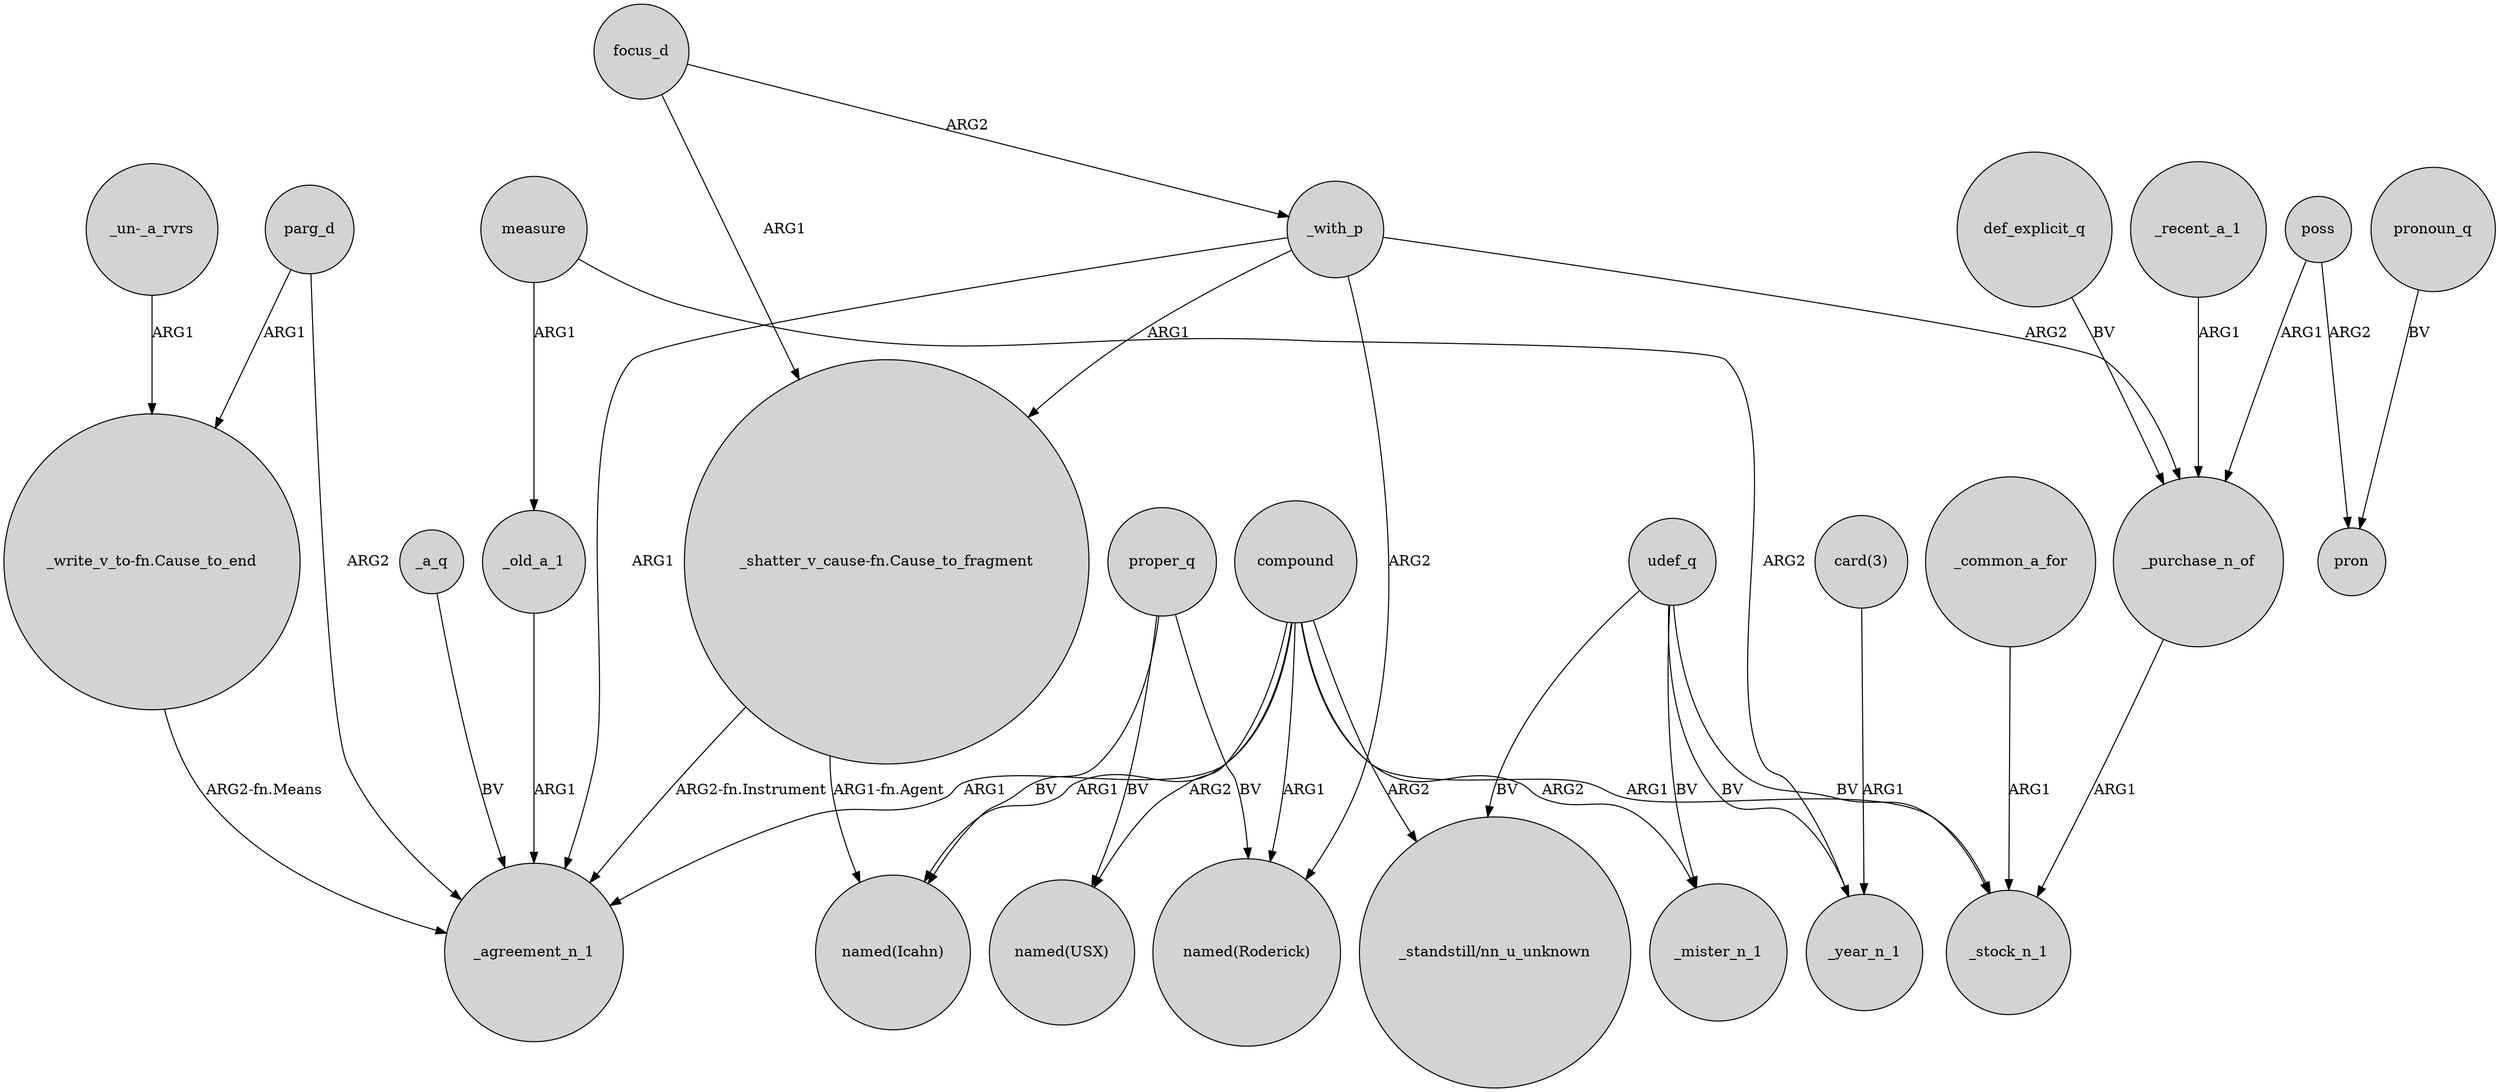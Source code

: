 digraph {
	node [shape=circle style=filled]
	"_shatter_v_cause-fn.Cause_to_fragment" -> _agreement_n_1 [label="ARG2-fn.Instrument"]
	compound -> "named(Icahn)" [label=ARG1]
	compound -> _mister_n_1 [label=ARG2]
	focus_d -> "_shatter_v_cause-fn.Cause_to_fragment" [label=ARG1]
	_common_a_for -> _stock_n_1 [label=ARG1]
	focus_d -> _with_p [label=ARG2]
	parg_d -> _agreement_n_1 [label=ARG2]
	_with_p -> "named(Roderick)" [label=ARG2]
	poss -> _purchase_n_of [label=ARG1]
	_purchase_n_of -> _stock_n_1 [label=ARG1]
	_with_p -> "_shatter_v_cause-fn.Cause_to_fragment" [label=ARG1]
	"_shatter_v_cause-fn.Cause_to_fragment" -> "named(Icahn)" [label="ARG1-fn.Agent"]
	udef_q -> "_standstill/nn_u_unknown" [label=BV]
	"_un-_a_rvrs" -> "_write_v_to-fn.Cause_to_end" [label=ARG1]
	parg_d -> "_write_v_to-fn.Cause_to_end" [label=ARG1]
	measure -> _old_a_1 [label=ARG1]
	udef_q -> _mister_n_1 [label=BV]
	"_write_v_to-fn.Cause_to_end" -> _agreement_n_1 [label="ARG2-fn.Means"]
	"card(3)" -> _year_n_1 [label=ARG1]
	compound -> _stock_n_1 [label=ARG1]
	pronoun_q -> pron [label=BV]
	measure -> _year_n_1 [label=ARG2]
	poss -> pron [label=ARG2]
	udef_q -> _stock_n_1 [label=BV]
	proper_q -> "named(Roderick)" [label=BV]
	_old_a_1 -> _agreement_n_1 [label=ARG1]
	_with_p -> _purchase_n_of [label=ARG2]
	_a_q -> _agreement_n_1 [label=BV]
	compound -> "_standstill/nn_u_unknown" [label=ARG2]
	udef_q -> _year_n_1 [label=BV]
	compound -> _agreement_n_1 [label=ARG1]
	def_explicit_q -> _purchase_n_of [label=BV]
	proper_q -> "named(Icahn)" [label=BV]
	_recent_a_1 -> _purchase_n_of [label=ARG1]
	proper_q -> "named(USX)" [label=BV]
	compound -> "named(USX)" [label=ARG2]
	compound -> "named(Roderick)" [label=ARG1]
	_with_p -> _agreement_n_1 [label=ARG1]
}
